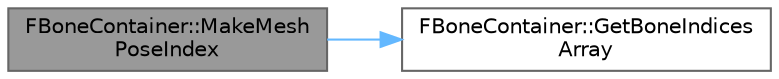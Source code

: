 digraph "FBoneContainer::MakeMeshPoseIndex"
{
 // INTERACTIVE_SVG=YES
 // LATEX_PDF_SIZE
  bgcolor="transparent";
  edge [fontname=Helvetica,fontsize=10,labelfontname=Helvetica,labelfontsize=10];
  node [fontname=Helvetica,fontsize=10,shape=box,height=0.2,width=0.4];
  rankdir="LR";
  Node1 [id="Node000001",label="FBoneContainer::MakeMesh\lPoseIndex",height=0.2,width=0.4,color="gray40", fillcolor="grey60", style="filled", fontcolor="black",tooltip=" "];
  Node1 -> Node2 [id="edge1_Node000001_Node000002",color="steelblue1",style="solid",tooltip=" "];
  Node2 [id="Node000002",label="FBoneContainer::GetBoneIndices\lArray",height=0.2,width=0.4,color="grey40", fillcolor="white", style="filled",URL="$d2/d4f/structFBoneContainer.html#a0174ebae37a781ef730593c52b52340a",tooltip="Returns array of the size of compact pose, mapping to mesh pose index returns Required Bone Indices A..."];
}
